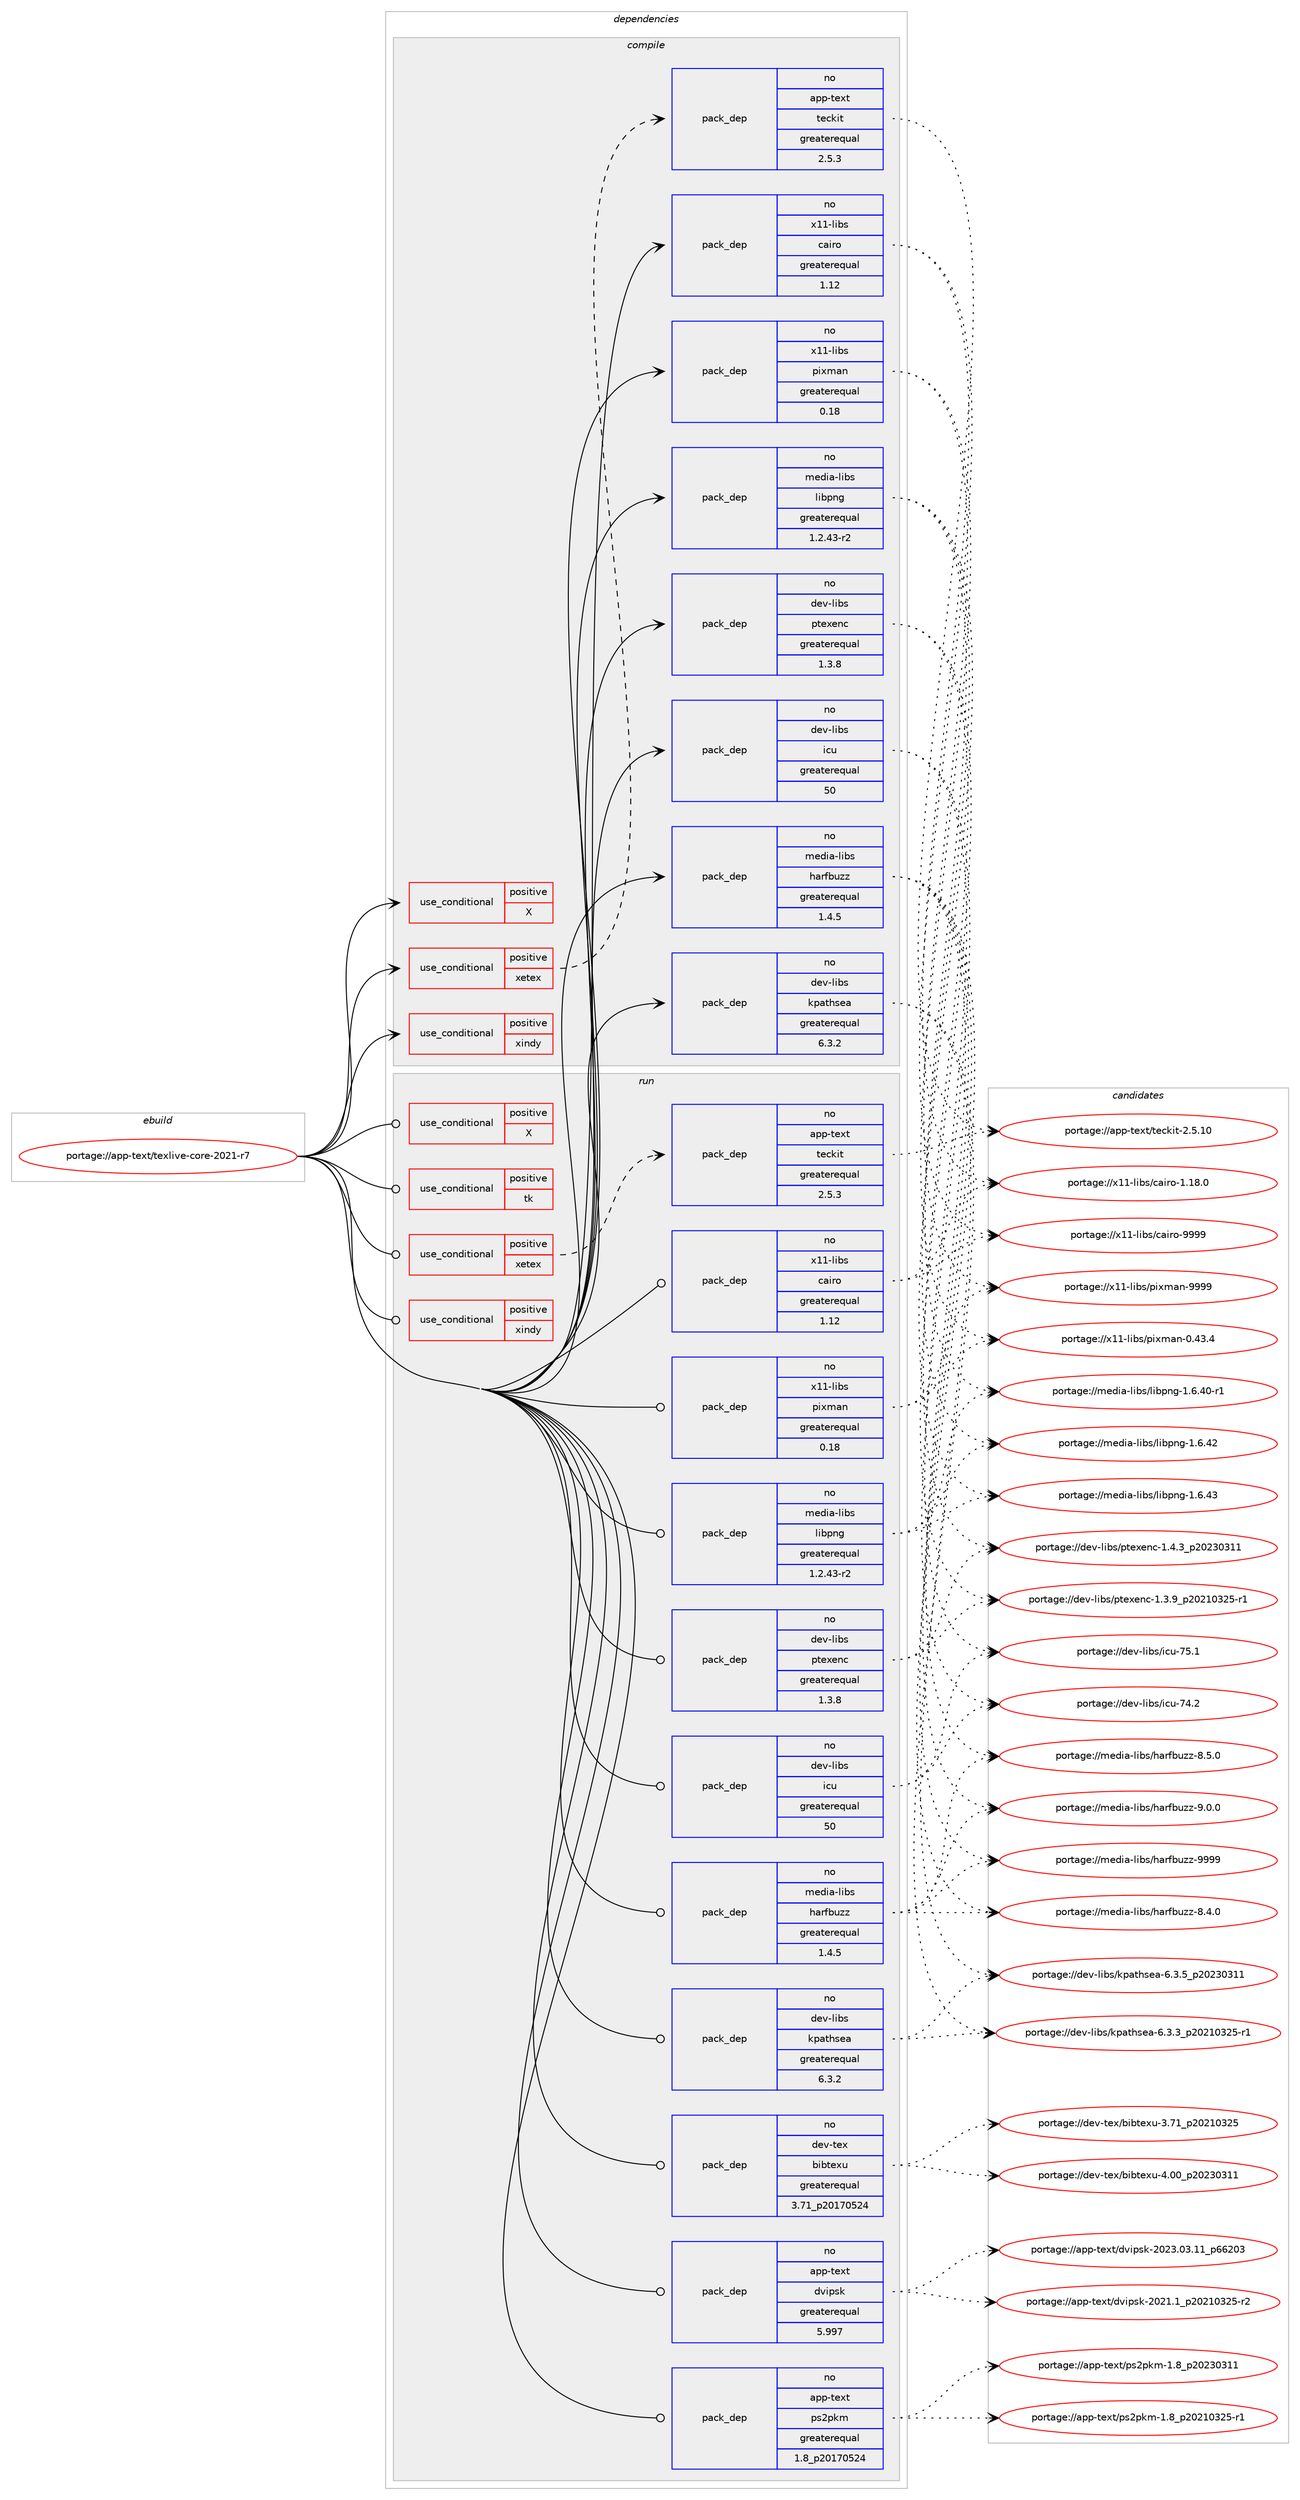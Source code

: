 digraph prolog {

# *************
# Graph options
# *************

newrank=true;
concentrate=true;
compound=true;
graph [rankdir=LR,fontname=Helvetica,fontsize=10,ranksep=1.5];#, ranksep=2.5, nodesep=0.2];
edge  [arrowhead=vee];
node  [fontname=Helvetica,fontsize=10];

# **********
# The ebuild
# **********

subgraph cluster_leftcol {
color=gray;
rank=same;
label=<<i>ebuild</i>>;
id [label="portage://app-text/texlive-core-2021-r7", color=red, width=4, href="../app-text/texlive-core-2021-r7.svg"];
}

# ****************
# The dependencies
# ****************

subgraph cluster_midcol {
color=gray;
label=<<i>dependencies</i>>;
subgraph cluster_compile {
fillcolor="#eeeeee";
style=filled;
label=<<i>compile</i>>;
subgraph cond15699 {
dependency26938 [label=<<TABLE BORDER="0" CELLBORDER="1" CELLSPACING="0" CELLPADDING="4"><TR><TD ROWSPAN="3" CELLPADDING="10">use_conditional</TD></TR><TR><TD>positive</TD></TR><TR><TD>X</TD></TR></TABLE>>, shape=none, color=red];
# *** BEGIN UNKNOWN DEPENDENCY TYPE (TODO) ***
# dependency26938 -> package_dependency(portage://app-text/texlive-core-2021-r7,install,no,x11-libs,libX11,none,[,,],[],[])
# *** END UNKNOWN DEPENDENCY TYPE (TODO) ***

# *** BEGIN UNKNOWN DEPENDENCY TYPE (TODO) ***
# dependency26938 -> package_dependency(portage://app-text/texlive-core-2021-r7,install,no,x11-libs,libXmu,none,[,,],[],[])
# *** END UNKNOWN DEPENDENCY TYPE (TODO) ***

}
id:e -> dependency26938:w [weight=20,style="solid",arrowhead="vee"];
subgraph cond15700 {
dependency26939 [label=<<TABLE BORDER="0" CELLBORDER="1" CELLSPACING="0" CELLPADDING="4"><TR><TD ROWSPAN="3" CELLPADDING="10">use_conditional</TD></TR><TR><TD>positive</TD></TR><TR><TD>xetex</TD></TR></TABLE>>, shape=none, color=red];
subgraph pack10753 {
dependency26940 [label=<<TABLE BORDER="0" CELLBORDER="1" CELLSPACING="0" CELLPADDING="4" WIDTH="220"><TR><TD ROWSPAN="6" CELLPADDING="30">pack_dep</TD></TR><TR><TD WIDTH="110">no</TD></TR><TR><TD>app-text</TD></TR><TR><TD>teckit</TD></TR><TR><TD>greaterequal</TD></TR><TR><TD>2.5.3</TD></TR></TABLE>>, shape=none, color=blue];
}
dependency26939:e -> dependency26940:w [weight=20,style="dashed",arrowhead="vee"];
# *** BEGIN UNKNOWN DEPENDENCY TYPE (TODO) ***
# dependency26939 -> package_dependency(portage://app-text/texlive-core-2021-r7,install,no,media-libs,fontconfig,none,[,,],[],[])
# *** END UNKNOWN DEPENDENCY TYPE (TODO) ***

}
id:e -> dependency26939:w [weight=20,style="solid",arrowhead="vee"];
subgraph cond15701 {
dependency26941 [label=<<TABLE BORDER="0" CELLBORDER="1" CELLSPACING="0" CELLPADDING="4"><TR><TD ROWSPAN="3" CELLPADDING="10">use_conditional</TD></TR><TR><TD>positive</TD></TR><TR><TD>xindy</TD></TR></TABLE>>, shape=none, color=red];
# *** BEGIN UNKNOWN DEPENDENCY TYPE (TODO) ***
# dependency26941 -> package_dependency(portage://app-text/texlive-core-2021-r7,install,no,dev-lisp,clisp,none,[,,],any_same_slot,[])
# *** END UNKNOWN DEPENDENCY TYPE (TODO) ***

}
id:e -> dependency26941:w [weight=20,style="solid",arrowhead="vee"];
# *** BEGIN UNKNOWN DEPENDENCY TYPE (TODO) ***
# id -> package_dependency(portage://app-text/texlive-core-2021-r7,install,no,app-text,libpaper,none,[,,],any_same_slot,[])
# *** END UNKNOWN DEPENDENCY TYPE (TODO) ***

# *** BEGIN UNKNOWN DEPENDENCY TYPE (TODO) ***
# id -> package_dependency(portage://app-text/texlive-core-2021-r7,install,no,dev-libs,gmp,none,[,,],any_same_slot,[])
# *** END UNKNOWN DEPENDENCY TYPE (TODO) ***

subgraph pack10754 {
dependency26942 [label=<<TABLE BORDER="0" CELLBORDER="1" CELLSPACING="0" CELLPADDING="4" WIDTH="220"><TR><TD ROWSPAN="6" CELLPADDING="30">pack_dep</TD></TR><TR><TD WIDTH="110">no</TD></TR><TR><TD>dev-libs</TD></TR><TR><TD>icu</TD></TR><TR><TD>greaterequal</TD></TR><TR><TD>50</TD></TR></TABLE>>, shape=none, color=blue];
}
id:e -> dependency26942:w [weight=20,style="solid",arrowhead="vee"];
subgraph pack10755 {
dependency26943 [label=<<TABLE BORDER="0" CELLBORDER="1" CELLSPACING="0" CELLPADDING="4" WIDTH="220"><TR><TD ROWSPAN="6" CELLPADDING="30">pack_dep</TD></TR><TR><TD WIDTH="110">no</TD></TR><TR><TD>dev-libs</TD></TR><TR><TD>kpathsea</TD></TR><TR><TD>greaterequal</TD></TR><TR><TD>6.3.2</TD></TR></TABLE>>, shape=none, color=blue];
}
id:e -> dependency26943:w [weight=20,style="solid",arrowhead="vee"];
# *** BEGIN UNKNOWN DEPENDENCY TYPE (TODO) ***
# id -> package_dependency(portage://app-text/texlive-core-2021-r7,install,no,dev-libs,mpfr,none,[,,],any_same_slot,[])
# *** END UNKNOWN DEPENDENCY TYPE (TODO) ***

subgraph pack10756 {
dependency26944 [label=<<TABLE BORDER="0" CELLBORDER="1" CELLSPACING="0" CELLPADDING="4" WIDTH="220"><TR><TD ROWSPAN="6" CELLPADDING="30">pack_dep</TD></TR><TR><TD WIDTH="110">no</TD></TR><TR><TD>dev-libs</TD></TR><TR><TD>ptexenc</TD></TR><TR><TD>greaterequal</TD></TR><TR><TD>1.3.8</TD></TR></TABLE>>, shape=none, color=blue];
}
id:e -> dependency26944:w [weight=20,style="solid",arrowhead="vee"];
# *** BEGIN UNKNOWN DEPENDENCY TYPE (TODO) ***
# id -> package_dependency(portage://app-text/texlive-core-2021-r7,install,no,dev-libs,zziplib,none,[,,],any_same_slot,[])
# *** END UNKNOWN DEPENDENCY TYPE (TODO) ***

# *** BEGIN UNKNOWN DEPENDENCY TYPE (TODO) ***
# id -> package_dependency(portage://app-text/texlive-core-2021-r7,install,no,media-gfx,graphite2,none,[,,],[],[])
# *** END UNKNOWN DEPENDENCY TYPE (TODO) ***

# *** BEGIN UNKNOWN DEPENDENCY TYPE (TODO) ***
# id -> package_dependency(portage://app-text/texlive-core-2021-r7,install,no,media-libs,freetype,none,[,,],[slot(2)],[])
# *** END UNKNOWN DEPENDENCY TYPE (TODO) ***

# *** BEGIN UNKNOWN DEPENDENCY TYPE (TODO) ***
# id -> package_dependency(portage://app-text/texlive-core-2021-r7,install,no,media-libs,gd,none,[,,],[],[use(enable(png),none)])
# *** END UNKNOWN DEPENDENCY TYPE (TODO) ***

subgraph pack10757 {
dependency26945 [label=<<TABLE BORDER="0" CELLBORDER="1" CELLSPACING="0" CELLPADDING="4" WIDTH="220"><TR><TD ROWSPAN="6" CELLPADDING="30">pack_dep</TD></TR><TR><TD WIDTH="110">no</TD></TR><TR><TD>media-libs</TD></TR><TR><TD>harfbuzz</TD></TR><TR><TD>greaterequal</TD></TR><TR><TD>1.4.5</TD></TR></TABLE>>, shape=none, color=blue];
}
id:e -> dependency26945:w [weight=20,style="solid",arrowhead="vee"];
subgraph pack10758 {
dependency26946 [label=<<TABLE BORDER="0" CELLBORDER="1" CELLSPACING="0" CELLPADDING="4" WIDTH="220"><TR><TD ROWSPAN="6" CELLPADDING="30">pack_dep</TD></TR><TR><TD WIDTH="110">no</TD></TR><TR><TD>media-libs</TD></TR><TR><TD>libpng</TD></TR><TR><TD>greaterequal</TD></TR><TR><TD>1.2.43-r2</TD></TR></TABLE>>, shape=none, color=blue];
}
id:e -> dependency26946:w [weight=20,style="solid",arrowhead="vee"];
# *** BEGIN UNKNOWN DEPENDENCY TYPE (TODO) ***
# id -> package_dependency(portage://app-text/texlive-core-2021-r7,install,no,sys-libs,zlib,none,[,,],[],[])
# *** END UNKNOWN DEPENDENCY TYPE (TODO) ***

subgraph pack10759 {
dependency26947 [label=<<TABLE BORDER="0" CELLBORDER="1" CELLSPACING="0" CELLPADDING="4" WIDTH="220"><TR><TD ROWSPAN="6" CELLPADDING="30">pack_dep</TD></TR><TR><TD WIDTH="110">no</TD></TR><TR><TD>x11-libs</TD></TR><TR><TD>cairo</TD></TR><TR><TD>greaterequal</TD></TR><TR><TD>1.12</TD></TR></TABLE>>, shape=none, color=blue];
}
id:e -> dependency26947:w [weight=20,style="solid",arrowhead="vee"];
subgraph pack10760 {
dependency26948 [label=<<TABLE BORDER="0" CELLBORDER="1" CELLSPACING="0" CELLPADDING="4" WIDTH="220"><TR><TD ROWSPAN="6" CELLPADDING="30">pack_dep</TD></TR><TR><TD WIDTH="110">no</TD></TR><TR><TD>x11-libs</TD></TR><TR><TD>pixman</TD></TR><TR><TD>greaterequal</TD></TR><TR><TD>0.18</TD></TR></TABLE>>, shape=none, color=blue];
}
id:e -> dependency26948:w [weight=20,style="solid",arrowhead="vee"];
# *** BEGIN UNKNOWN DEPENDENCY TYPE (TODO) ***
# id -> package_dependency(portage://app-text/texlive-core-2021-r7,install,weak,app-text,epspdf,none,[,,],[],[])
# *** END UNKNOWN DEPENDENCY TYPE (TODO) ***

# *** BEGIN UNKNOWN DEPENDENCY TYPE (TODO) ***
# id -> package_dependency(portage://app-text/texlive-core-2021-r7,install,weak,app-text,pdfjam,none,[,,],[],[])
# *** END UNKNOWN DEPENDENCY TYPE (TODO) ***

}
subgraph cluster_compileandrun {
fillcolor="#eeeeee";
style=filled;
label=<<i>compile and run</i>>;
}
subgraph cluster_run {
fillcolor="#eeeeee";
style=filled;
label=<<i>run</i>>;
subgraph cond15702 {
dependency26949 [label=<<TABLE BORDER="0" CELLBORDER="1" CELLSPACING="0" CELLPADDING="4"><TR><TD ROWSPAN="3" CELLPADDING="10">use_conditional</TD></TR><TR><TD>positive</TD></TR><TR><TD>X</TD></TR></TABLE>>, shape=none, color=red];
# *** BEGIN UNKNOWN DEPENDENCY TYPE (TODO) ***
# dependency26949 -> package_dependency(portage://app-text/texlive-core-2021-r7,run,no,x11-libs,libX11,none,[,,],[],[])
# *** END UNKNOWN DEPENDENCY TYPE (TODO) ***

# *** BEGIN UNKNOWN DEPENDENCY TYPE (TODO) ***
# dependency26949 -> package_dependency(portage://app-text/texlive-core-2021-r7,run,no,x11-libs,libXmu,none,[,,],[],[])
# *** END UNKNOWN DEPENDENCY TYPE (TODO) ***

}
id:e -> dependency26949:w [weight=20,style="solid",arrowhead="odot"];
subgraph cond15703 {
dependency26950 [label=<<TABLE BORDER="0" CELLBORDER="1" CELLSPACING="0" CELLPADDING="4"><TR><TD ROWSPAN="3" CELLPADDING="10">use_conditional</TD></TR><TR><TD>positive</TD></TR><TR><TD>tk</TD></TR></TABLE>>, shape=none, color=red];
# *** BEGIN UNKNOWN DEPENDENCY TYPE (TODO) ***
# dependency26950 -> package_dependency(portage://app-text/texlive-core-2021-r7,run,no,dev-lang,tk,none,[,,],[],[])
# *** END UNKNOWN DEPENDENCY TYPE (TODO) ***

# *** BEGIN UNKNOWN DEPENDENCY TYPE (TODO) ***
# dependency26950 -> package_dependency(portage://app-text/texlive-core-2021-r7,run,no,dev-perl,Tk,none,[,,],[],[])
# *** END UNKNOWN DEPENDENCY TYPE (TODO) ***

}
id:e -> dependency26950:w [weight=20,style="solid",arrowhead="odot"];
subgraph cond15704 {
dependency26951 [label=<<TABLE BORDER="0" CELLBORDER="1" CELLSPACING="0" CELLPADDING="4"><TR><TD ROWSPAN="3" CELLPADDING="10">use_conditional</TD></TR><TR><TD>positive</TD></TR><TR><TD>xetex</TD></TR></TABLE>>, shape=none, color=red];
subgraph pack10761 {
dependency26952 [label=<<TABLE BORDER="0" CELLBORDER="1" CELLSPACING="0" CELLPADDING="4" WIDTH="220"><TR><TD ROWSPAN="6" CELLPADDING="30">pack_dep</TD></TR><TR><TD WIDTH="110">no</TD></TR><TR><TD>app-text</TD></TR><TR><TD>teckit</TD></TR><TR><TD>greaterequal</TD></TR><TR><TD>2.5.3</TD></TR></TABLE>>, shape=none, color=blue];
}
dependency26951:e -> dependency26952:w [weight=20,style="dashed",arrowhead="vee"];
# *** BEGIN UNKNOWN DEPENDENCY TYPE (TODO) ***
# dependency26951 -> package_dependency(portage://app-text/texlive-core-2021-r7,run,no,media-libs,fontconfig,none,[,,],[],[])
# *** END UNKNOWN DEPENDENCY TYPE (TODO) ***

}
id:e -> dependency26951:w [weight=20,style="solid",arrowhead="odot"];
subgraph cond15705 {
dependency26953 [label=<<TABLE BORDER="0" CELLBORDER="1" CELLSPACING="0" CELLPADDING="4"><TR><TD ROWSPAN="3" CELLPADDING="10">use_conditional</TD></TR><TR><TD>positive</TD></TR><TR><TD>xindy</TD></TR></TABLE>>, shape=none, color=red];
# *** BEGIN UNKNOWN DEPENDENCY TYPE (TODO) ***
# dependency26953 -> package_dependency(portage://app-text/texlive-core-2021-r7,run,no,dev-lisp,clisp,none,[,,],any_same_slot,[])
# *** END UNKNOWN DEPENDENCY TYPE (TODO) ***

}
id:e -> dependency26953:w [weight=20,style="solid",arrowhead="odot"];
subgraph pack10762 {
dependency26954 [label=<<TABLE BORDER="0" CELLBORDER="1" CELLSPACING="0" CELLPADDING="4" WIDTH="220"><TR><TD ROWSPAN="6" CELLPADDING="30">pack_dep</TD></TR><TR><TD WIDTH="110">no</TD></TR><TR><TD>app-text</TD></TR><TR><TD>dvipsk</TD></TR><TR><TD>greaterequal</TD></TR><TR><TD>5.997</TD></TR></TABLE>>, shape=none, color=blue];
}
id:e -> dependency26954:w [weight=20,style="solid",arrowhead="odot"];
# *** BEGIN UNKNOWN DEPENDENCY TYPE (TODO) ***
# id -> package_dependency(portage://app-text/texlive-core-2021-r7,run,no,app-text,libpaper,none,[,,],any_same_slot,[])
# *** END UNKNOWN DEPENDENCY TYPE (TODO) ***

subgraph pack10763 {
dependency26955 [label=<<TABLE BORDER="0" CELLBORDER="1" CELLSPACING="0" CELLPADDING="4" WIDTH="220"><TR><TD ROWSPAN="6" CELLPADDING="30">pack_dep</TD></TR><TR><TD WIDTH="110">no</TD></TR><TR><TD>app-text</TD></TR><TR><TD>ps2pkm</TD></TR><TR><TD>greaterequal</TD></TR><TR><TD>1.8_p20170524</TD></TR></TABLE>>, shape=none, color=blue];
}
id:e -> dependency26955:w [weight=20,style="solid",arrowhead="odot"];
# *** BEGIN UNKNOWN DEPENDENCY TYPE (TODO) ***
# id -> package_dependency(portage://app-text/texlive-core-2021-r7,run,no,dev-libs,gmp,none,[,,],any_same_slot,[])
# *** END UNKNOWN DEPENDENCY TYPE (TODO) ***

subgraph pack10764 {
dependency26956 [label=<<TABLE BORDER="0" CELLBORDER="1" CELLSPACING="0" CELLPADDING="4" WIDTH="220"><TR><TD ROWSPAN="6" CELLPADDING="30">pack_dep</TD></TR><TR><TD WIDTH="110">no</TD></TR><TR><TD>dev-libs</TD></TR><TR><TD>icu</TD></TR><TR><TD>greaterequal</TD></TR><TR><TD>50</TD></TR></TABLE>>, shape=none, color=blue];
}
id:e -> dependency26956:w [weight=20,style="solid",arrowhead="odot"];
subgraph pack10765 {
dependency26957 [label=<<TABLE BORDER="0" CELLBORDER="1" CELLSPACING="0" CELLPADDING="4" WIDTH="220"><TR><TD ROWSPAN="6" CELLPADDING="30">pack_dep</TD></TR><TR><TD WIDTH="110">no</TD></TR><TR><TD>dev-libs</TD></TR><TR><TD>kpathsea</TD></TR><TR><TD>greaterequal</TD></TR><TR><TD>6.3.2</TD></TR></TABLE>>, shape=none, color=blue];
}
id:e -> dependency26957:w [weight=20,style="solid",arrowhead="odot"];
# *** BEGIN UNKNOWN DEPENDENCY TYPE (TODO) ***
# id -> package_dependency(portage://app-text/texlive-core-2021-r7,run,no,dev-libs,mpfr,none,[,,],any_same_slot,[])
# *** END UNKNOWN DEPENDENCY TYPE (TODO) ***

subgraph pack10766 {
dependency26958 [label=<<TABLE BORDER="0" CELLBORDER="1" CELLSPACING="0" CELLPADDING="4" WIDTH="220"><TR><TD ROWSPAN="6" CELLPADDING="30">pack_dep</TD></TR><TR><TD WIDTH="110">no</TD></TR><TR><TD>dev-libs</TD></TR><TR><TD>ptexenc</TD></TR><TR><TD>greaterequal</TD></TR><TR><TD>1.3.8</TD></TR></TABLE>>, shape=none, color=blue];
}
id:e -> dependency26958:w [weight=20,style="solid",arrowhead="odot"];
# *** BEGIN UNKNOWN DEPENDENCY TYPE (TODO) ***
# id -> package_dependency(portage://app-text/texlive-core-2021-r7,run,no,dev-libs,zziplib,none,[,,],any_same_slot,[])
# *** END UNKNOWN DEPENDENCY TYPE (TODO) ***

# *** BEGIN UNKNOWN DEPENDENCY TYPE (TODO) ***
# id -> package_dependency(portage://app-text/texlive-core-2021-r7,run,no,dev-perl,File-HomeDir,none,[,,],[],[])
# *** END UNKNOWN DEPENDENCY TYPE (TODO) ***

# *** BEGIN UNKNOWN DEPENDENCY TYPE (TODO) ***
# id -> package_dependency(portage://app-text/texlive-core-2021-r7,run,no,dev-perl,Log-Dispatch,none,[,,],[],[])
# *** END UNKNOWN DEPENDENCY TYPE (TODO) ***

# *** BEGIN UNKNOWN DEPENDENCY TYPE (TODO) ***
# id -> package_dependency(portage://app-text/texlive-core-2021-r7,run,no,dev-perl,Unicode-LineBreak,none,[,,],[],[])
# *** END UNKNOWN DEPENDENCY TYPE (TODO) ***

# *** BEGIN UNKNOWN DEPENDENCY TYPE (TODO) ***
# id -> package_dependency(portage://app-text/texlive-core-2021-r7,run,no,dev-perl,YAML-Tiny,none,[,,],[],[])
# *** END UNKNOWN DEPENDENCY TYPE (TODO) ***

subgraph pack10767 {
dependency26959 [label=<<TABLE BORDER="0" CELLBORDER="1" CELLSPACING="0" CELLPADDING="4" WIDTH="220"><TR><TD ROWSPAN="6" CELLPADDING="30">pack_dep</TD></TR><TR><TD WIDTH="110">no</TD></TR><TR><TD>dev-tex</TD></TR><TR><TD>bibtexu</TD></TR><TR><TD>greaterequal</TD></TR><TR><TD>3.71_p20170524</TD></TR></TABLE>>, shape=none, color=blue];
}
id:e -> dependency26959:w [weight=20,style="solid",arrowhead="odot"];
# *** BEGIN UNKNOWN DEPENDENCY TYPE (TODO) ***
# id -> package_dependency(portage://app-text/texlive-core-2021-r7,run,no,media-gfx,graphite2,none,[,,],[],[])
# *** END UNKNOWN DEPENDENCY TYPE (TODO) ***

# *** BEGIN UNKNOWN DEPENDENCY TYPE (TODO) ***
# id -> package_dependency(portage://app-text/texlive-core-2021-r7,run,no,media-libs,freetype,none,[,,],[slot(2)],[])
# *** END UNKNOWN DEPENDENCY TYPE (TODO) ***

# *** BEGIN UNKNOWN DEPENDENCY TYPE (TODO) ***
# id -> package_dependency(portage://app-text/texlive-core-2021-r7,run,no,media-libs,gd,none,[,,],[],[use(enable(png),none)])
# *** END UNKNOWN DEPENDENCY TYPE (TODO) ***

subgraph pack10768 {
dependency26960 [label=<<TABLE BORDER="0" CELLBORDER="1" CELLSPACING="0" CELLPADDING="4" WIDTH="220"><TR><TD ROWSPAN="6" CELLPADDING="30">pack_dep</TD></TR><TR><TD WIDTH="110">no</TD></TR><TR><TD>media-libs</TD></TR><TR><TD>harfbuzz</TD></TR><TR><TD>greaterequal</TD></TR><TR><TD>1.4.5</TD></TR></TABLE>>, shape=none, color=blue];
}
id:e -> dependency26960:w [weight=20,style="solid",arrowhead="odot"];
subgraph pack10769 {
dependency26961 [label=<<TABLE BORDER="0" CELLBORDER="1" CELLSPACING="0" CELLPADDING="4" WIDTH="220"><TR><TD ROWSPAN="6" CELLPADDING="30">pack_dep</TD></TR><TR><TD WIDTH="110">no</TD></TR><TR><TD>media-libs</TD></TR><TR><TD>libpng</TD></TR><TR><TD>greaterequal</TD></TR><TR><TD>1.2.43-r2</TD></TR></TABLE>>, shape=none, color=blue];
}
id:e -> dependency26961:w [weight=20,style="solid",arrowhead="odot"];
# *** BEGIN UNKNOWN DEPENDENCY TYPE (TODO) ***
# id -> package_dependency(portage://app-text/texlive-core-2021-r7,run,no,sys-libs,zlib,none,[,,],[],[])
# *** END UNKNOWN DEPENDENCY TYPE (TODO) ***

# *** BEGIN UNKNOWN DEPENDENCY TYPE (TODO) ***
# id -> package_dependency(portage://app-text/texlive-core-2021-r7,run,no,virtual,perl-Getopt-Long,none,[,,],[],[])
# *** END UNKNOWN DEPENDENCY TYPE (TODO) ***

subgraph pack10770 {
dependency26962 [label=<<TABLE BORDER="0" CELLBORDER="1" CELLSPACING="0" CELLPADDING="4" WIDTH="220"><TR><TD ROWSPAN="6" CELLPADDING="30">pack_dep</TD></TR><TR><TD WIDTH="110">no</TD></TR><TR><TD>x11-libs</TD></TR><TR><TD>cairo</TD></TR><TR><TD>greaterequal</TD></TR><TR><TD>1.12</TD></TR></TABLE>>, shape=none, color=blue];
}
id:e -> dependency26962:w [weight=20,style="solid",arrowhead="odot"];
subgraph pack10771 {
dependency26963 [label=<<TABLE BORDER="0" CELLBORDER="1" CELLSPACING="0" CELLPADDING="4" WIDTH="220"><TR><TD ROWSPAN="6" CELLPADDING="30">pack_dep</TD></TR><TR><TD WIDTH="110">no</TD></TR><TR><TD>x11-libs</TD></TR><TR><TD>pixman</TD></TR><TR><TD>greaterequal</TD></TR><TR><TD>0.18</TD></TR></TABLE>>, shape=none, color=blue];
}
id:e -> dependency26963:w [weight=20,style="solid",arrowhead="odot"];
# *** BEGIN UNKNOWN DEPENDENCY TYPE (TODO) ***
# id -> package_dependency(portage://app-text/texlive-core-2021-r7,run,weak,app-text,epspdf,none,[,,],[],[])
# *** END UNKNOWN DEPENDENCY TYPE (TODO) ***

# *** BEGIN UNKNOWN DEPENDENCY TYPE (TODO) ***
# id -> package_dependency(portage://app-text/texlive-core-2021-r7,run,weak,app-text,pdfjam,none,[,,],[],[])
# *** END UNKNOWN DEPENDENCY TYPE (TODO) ***

}
}

# **************
# The candidates
# **************

subgraph cluster_choices {
rank=same;
color=gray;
label=<<i>candidates</i>>;

subgraph choice10753 {
color=black;
nodesep=1;
choice9711211245116101120116471161019910710511645504653464948 [label="portage://app-text/teckit-2.5.10", color=red, width=4,href="../app-text/teckit-2.5.10.svg"];
dependency26940:e -> choice9711211245116101120116471161019910710511645504653464948:w [style=dotted,weight="100"];
}
subgraph choice10754 {
color=black;
nodesep=1;
choice100101118451081059811547105991174555524650 [label="portage://dev-libs/icu-74.2", color=red, width=4,href="../dev-libs/icu-74.2.svg"];
choice100101118451081059811547105991174555534649 [label="portage://dev-libs/icu-75.1", color=red, width=4,href="../dev-libs/icu-75.1.svg"];
dependency26942:e -> choice100101118451081059811547105991174555524650:w [style=dotted,weight="100"];
dependency26942:e -> choice100101118451081059811547105991174555534649:w [style=dotted,weight="100"];
}
subgraph choice10755 {
color=black;
nodesep=1;
choice10010111845108105981154710711297116104115101974554465146519511250485049485150534511449 [label="portage://dev-libs/kpathsea-6.3.3_p20210325-r1", color=red, width=4,href="../dev-libs/kpathsea-6.3.3_p20210325-r1.svg"];
choice1001011184510810598115471071129711610411510197455446514653951125048505148514949 [label="portage://dev-libs/kpathsea-6.3.5_p20230311", color=red, width=4,href="../dev-libs/kpathsea-6.3.5_p20230311.svg"];
dependency26943:e -> choice10010111845108105981154710711297116104115101974554465146519511250485049485150534511449:w [style=dotted,weight="100"];
dependency26943:e -> choice1001011184510810598115471071129711610411510197455446514653951125048505148514949:w [style=dotted,weight="100"];
}
subgraph choice10756 {
color=black;
nodesep=1;
choice100101118451081059811547112116101120101110994549465146579511250485049485150534511449 [label="portage://dev-libs/ptexenc-1.3.9_p20210325-r1", color=red, width=4,href="../dev-libs/ptexenc-1.3.9_p20210325-r1.svg"];
choice10010111845108105981154711211610112010111099454946524651951125048505148514949 [label="portage://dev-libs/ptexenc-1.4.3_p20230311", color=red, width=4,href="../dev-libs/ptexenc-1.4.3_p20230311.svg"];
dependency26944:e -> choice100101118451081059811547112116101120101110994549465146579511250485049485150534511449:w [style=dotted,weight="100"];
dependency26944:e -> choice10010111845108105981154711211610112010111099454946524651951125048505148514949:w [style=dotted,weight="100"];
}
subgraph choice10757 {
color=black;
nodesep=1;
choice109101100105974510810598115471049711410298117122122455646524648 [label="portage://media-libs/harfbuzz-8.4.0", color=red, width=4,href="../media-libs/harfbuzz-8.4.0.svg"];
choice109101100105974510810598115471049711410298117122122455646534648 [label="portage://media-libs/harfbuzz-8.5.0", color=red, width=4,href="../media-libs/harfbuzz-8.5.0.svg"];
choice109101100105974510810598115471049711410298117122122455746484648 [label="portage://media-libs/harfbuzz-9.0.0", color=red, width=4,href="../media-libs/harfbuzz-9.0.0.svg"];
choice1091011001059745108105981154710497114102981171221224557575757 [label="portage://media-libs/harfbuzz-9999", color=red, width=4,href="../media-libs/harfbuzz-9999.svg"];
dependency26945:e -> choice109101100105974510810598115471049711410298117122122455646524648:w [style=dotted,weight="100"];
dependency26945:e -> choice109101100105974510810598115471049711410298117122122455646534648:w [style=dotted,weight="100"];
dependency26945:e -> choice109101100105974510810598115471049711410298117122122455746484648:w [style=dotted,weight="100"];
dependency26945:e -> choice1091011001059745108105981154710497114102981171221224557575757:w [style=dotted,weight="100"];
}
subgraph choice10758 {
color=black;
nodesep=1;
choice1091011001059745108105981154710810598112110103454946544652484511449 [label="portage://media-libs/libpng-1.6.40-r1", color=red, width=4,href="../media-libs/libpng-1.6.40-r1.svg"];
choice109101100105974510810598115471081059811211010345494654465250 [label="portage://media-libs/libpng-1.6.42", color=red, width=4,href="../media-libs/libpng-1.6.42.svg"];
choice109101100105974510810598115471081059811211010345494654465251 [label="portage://media-libs/libpng-1.6.43", color=red, width=4,href="../media-libs/libpng-1.6.43.svg"];
dependency26946:e -> choice1091011001059745108105981154710810598112110103454946544652484511449:w [style=dotted,weight="100"];
dependency26946:e -> choice109101100105974510810598115471081059811211010345494654465250:w [style=dotted,weight="100"];
dependency26946:e -> choice109101100105974510810598115471081059811211010345494654465251:w [style=dotted,weight="100"];
}
subgraph choice10759 {
color=black;
nodesep=1;
choice1204949451081059811547999710511411145494649564648 [label="portage://x11-libs/cairo-1.18.0", color=red, width=4,href="../x11-libs/cairo-1.18.0.svg"];
choice120494945108105981154799971051141114557575757 [label="portage://x11-libs/cairo-9999", color=red, width=4,href="../x11-libs/cairo-9999.svg"];
dependency26947:e -> choice1204949451081059811547999710511411145494649564648:w [style=dotted,weight="100"];
dependency26947:e -> choice120494945108105981154799971051141114557575757:w [style=dotted,weight="100"];
}
subgraph choice10760 {
color=black;
nodesep=1;
choice12049494510810598115471121051201099711045484652514652 [label="portage://x11-libs/pixman-0.43.4", color=red, width=4,href="../x11-libs/pixman-0.43.4.svg"];
choice1204949451081059811547112105120109971104557575757 [label="portage://x11-libs/pixman-9999", color=red, width=4,href="../x11-libs/pixman-9999.svg"];
dependency26948:e -> choice12049494510810598115471121051201099711045484652514652:w [style=dotted,weight="100"];
dependency26948:e -> choice1204949451081059811547112105120109971104557575757:w [style=dotted,weight="100"];
}
subgraph choice10761 {
color=black;
nodesep=1;
choice9711211245116101120116471161019910710511645504653464948 [label="portage://app-text/teckit-2.5.10", color=red, width=4,href="../app-text/teckit-2.5.10.svg"];
dependency26952:e -> choice9711211245116101120116471161019910710511645504653464948:w [style=dotted,weight="100"];
}
subgraph choice10762 {
color=black;
nodesep=1;
choice971121124511610112011647100118105112115107455048504946499511250485049485150534511450 [label="portage://app-text/dvipsk-2021.1_p20210325-r2", color=red, width=4,href="../app-text/dvipsk-2021.1_p20210325-r2.svg"];
choice9711211245116101120116471001181051121151074550485051464851464949951125454504851 [label="portage://app-text/dvipsk-2023.03.11_p66203", color=red, width=4,href="../app-text/dvipsk-2023.03.11_p66203.svg"];
dependency26954:e -> choice971121124511610112011647100118105112115107455048504946499511250485049485150534511450:w [style=dotted,weight="100"];
dependency26954:e -> choice9711211245116101120116471001181051121151074550485051464851464949951125454504851:w [style=dotted,weight="100"];
}
subgraph choice10763 {
color=black;
nodesep=1;
choice97112112451161011201164711211550112107109454946569511250485049485150534511449 [label="portage://app-text/ps2pkm-1.8_p20210325-r1", color=red, width=4,href="../app-text/ps2pkm-1.8_p20210325-r1.svg"];
choice9711211245116101120116471121155011210710945494656951125048505148514949 [label="portage://app-text/ps2pkm-1.8_p20230311", color=red, width=4,href="../app-text/ps2pkm-1.8_p20230311.svg"];
dependency26955:e -> choice97112112451161011201164711211550112107109454946569511250485049485150534511449:w [style=dotted,weight="100"];
dependency26955:e -> choice9711211245116101120116471121155011210710945494656951125048505148514949:w [style=dotted,weight="100"];
}
subgraph choice10764 {
color=black;
nodesep=1;
choice100101118451081059811547105991174555524650 [label="portage://dev-libs/icu-74.2", color=red, width=4,href="../dev-libs/icu-74.2.svg"];
choice100101118451081059811547105991174555534649 [label="portage://dev-libs/icu-75.1", color=red, width=4,href="../dev-libs/icu-75.1.svg"];
dependency26956:e -> choice100101118451081059811547105991174555524650:w [style=dotted,weight="100"];
dependency26956:e -> choice100101118451081059811547105991174555534649:w [style=dotted,weight="100"];
}
subgraph choice10765 {
color=black;
nodesep=1;
choice10010111845108105981154710711297116104115101974554465146519511250485049485150534511449 [label="portage://dev-libs/kpathsea-6.3.3_p20210325-r1", color=red, width=4,href="../dev-libs/kpathsea-6.3.3_p20210325-r1.svg"];
choice1001011184510810598115471071129711610411510197455446514653951125048505148514949 [label="portage://dev-libs/kpathsea-6.3.5_p20230311", color=red, width=4,href="../dev-libs/kpathsea-6.3.5_p20230311.svg"];
dependency26957:e -> choice10010111845108105981154710711297116104115101974554465146519511250485049485150534511449:w [style=dotted,weight="100"];
dependency26957:e -> choice1001011184510810598115471071129711610411510197455446514653951125048505148514949:w [style=dotted,weight="100"];
}
subgraph choice10766 {
color=black;
nodesep=1;
choice100101118451081059811547112116101120101110994549465146579511250485049485150534511449 [label="portage://dev-libs/ptexenc-1.3.9_p20210325-r1", color=red, width=4,href="../dev-libs/ptexenc-1.3.9_p20210325-r1.svg"];
choice10010111845108105981154711211610112010111099454946524651951125048505148514949 [label="portage://dev-libs/ptexenc-1.4.3_p20230311", color=red, width=4,href="../dev-libs/ptexenc-1.4.3_p20230311.svg"];
dependency26958:e -> choice100101118451081059811547112116101120101110994549465146579511250485049485150534511449:w [style=dotted,weight="100"];
dependency26958:e -> choice10010111845108105981154711211610112010111099454946524651951125048505148514949:w [style=dotted,weight="100"];
}
subgraph choice10767 {
color=black;
nodesep=1;
choice100101118451161011204798105981161011201174551465549951125048504948515053 [label="portage://dev-tex/bibtexu-3.71_p20210325", color=red, width=4,href="../dev-tex/bibtexu-3.71_p20210325.svg"];
choice100101118451161011204798105981161011201174552464848951125048505148514949 [label="portage://dev-tex/bibtexu-4.00_p20230311", color=red, width=4,href="../dev-tex/bibtexu-4.00_p20230311.svg"];
dependency26959:e -> choice100101118451161011204798105981161011201174551465549951125048504948515053:w [style=dotted,weight="100"];
dependency26959:e -> choice100101118451161011204798105981161011201174552464848951125048505148514949:w [style=dotted,weight="100"];
}
subgraph choice10768 {
color=black;
nodesep=1;
choice109101100105974510810598115471049711410298117122122455646524648 [label="portage://media-libs/harfbuzz-8.4.0", color=red, width=4,href="../media-libs/harfbuzz-8.4.0.svg"];
choice109101100105974510810598115471049711410298117122122455646534648 [label="portage://media-libs/harfbuzz-8.5.0", color=red, width=4,href="../media-libs/harfbuzz-8.5.0.svg"];
choice109101100105974510810598115471049711410298117122122455746484648 [label="portage://media-libs/harfbuzz-9.0.0", color=red, width=4,href="../media-libs/harfbuzz-9.0.0.svg"];
choice1091011001059745108105981154710497114102981171221224557575757 [label="portage://media-libs/harfbuzz-9999", color=red, width=4,href="../media-libs/harfbuzz-9999.svg"];
dependency26960:e -> choice109101100105974510810598115471049711410298117122122455646524648:w [style=dotted,weight="100"];
dependency26960:e -> choice109101100105974510810598115471049711410298117122122455646534648:w [style=dotted,weight="100"];
dependency26960:e -> choice109101100105974510810598115471049711410298117122122455746484648:w [style=dotted,weight="100"];
dependency26960:e -> choice1091011001059745108105981154710497114102981171221224557575757:w [style=dotted,weight="100"];
}
subgraph choice10769 {
color=black;
nodesep=1;
choice1091011001059745108105981154710810598112110103454946544652484511449 [label="portage://media-libs/libpng-1.6.40-r1", color=red, width=4,href="../media-libs/libpng-1.6.40-r1.svg"];
choice109101100105974510810598115471081059811211010345494654465250 [label="portage://media-libs/libpng-1.6.42", color=red, width=4,href="../media-libs/libpng-1.6.42.svg"];
choice109101100105974510810598115471081059811211010345494654465251 [label="portage://media-libs/libpng-1.6.43", color=red, width=4,href="../media-libs/libpng-1.6.43.svg"];
dependency26961:e -> choice1091011001059745108105981154710810598112110103454946544652484511449:w [style=dotted,weight="100"];
dependency26961:e -> choice109101100105974510810598115471081059811211010345494654465250:w [style=dotted,weight="100"];
dependency26961:e -> choice109101100105974510810598115471081059811211010345494654465251:w [style=dotted,weight="100"];
}
subgraph choice10770 {
color=black;
nodesep=1;
choice1204949451081059811547999710511411145494649564648 [label="portage://x11-libs/cairo-1.18.0", color=red, width=4,href="../x11-libs/cairo-1.18.0.svg"];
choice120494945108105981154799971051141114557575757 [label="portage://x11-libs/cairo-9999", color=red, width=4,href="../x11-libs/cairo-9999.svg"];
dependency26962:e -> choice1204949451081059811547999710511411145494649564648:w [style=dotted,weight="100"];
dependency26962:e -> choice120494945108105981154799971051141114557575757:w [style=dotted,weight="100"];
}
subgraph choice10771 {
color=black;
nodesep=1;
choice12049494510810598115471121051201099711045484652514652 [label="portage://x11-libs/pixman-0.43.4", color=red, width=4,href="../x11-libs/pixman-0.43.4.svg"];
choice1204949451081059811547112105120109971104557575757 [label="portage://x11-libs/pixman-9999", color=red, width=4,href="../x11-libs/pixman-9999.svg"];
dependency26963:e -> choice12049494510810598115471121051201099711045484652514652:w [style=dotted,weight="100"];
dependency26963:e -> choice1204949451081059811547112105120109971104557575757:w [style=dotted,weight="100"];
}
}

}

